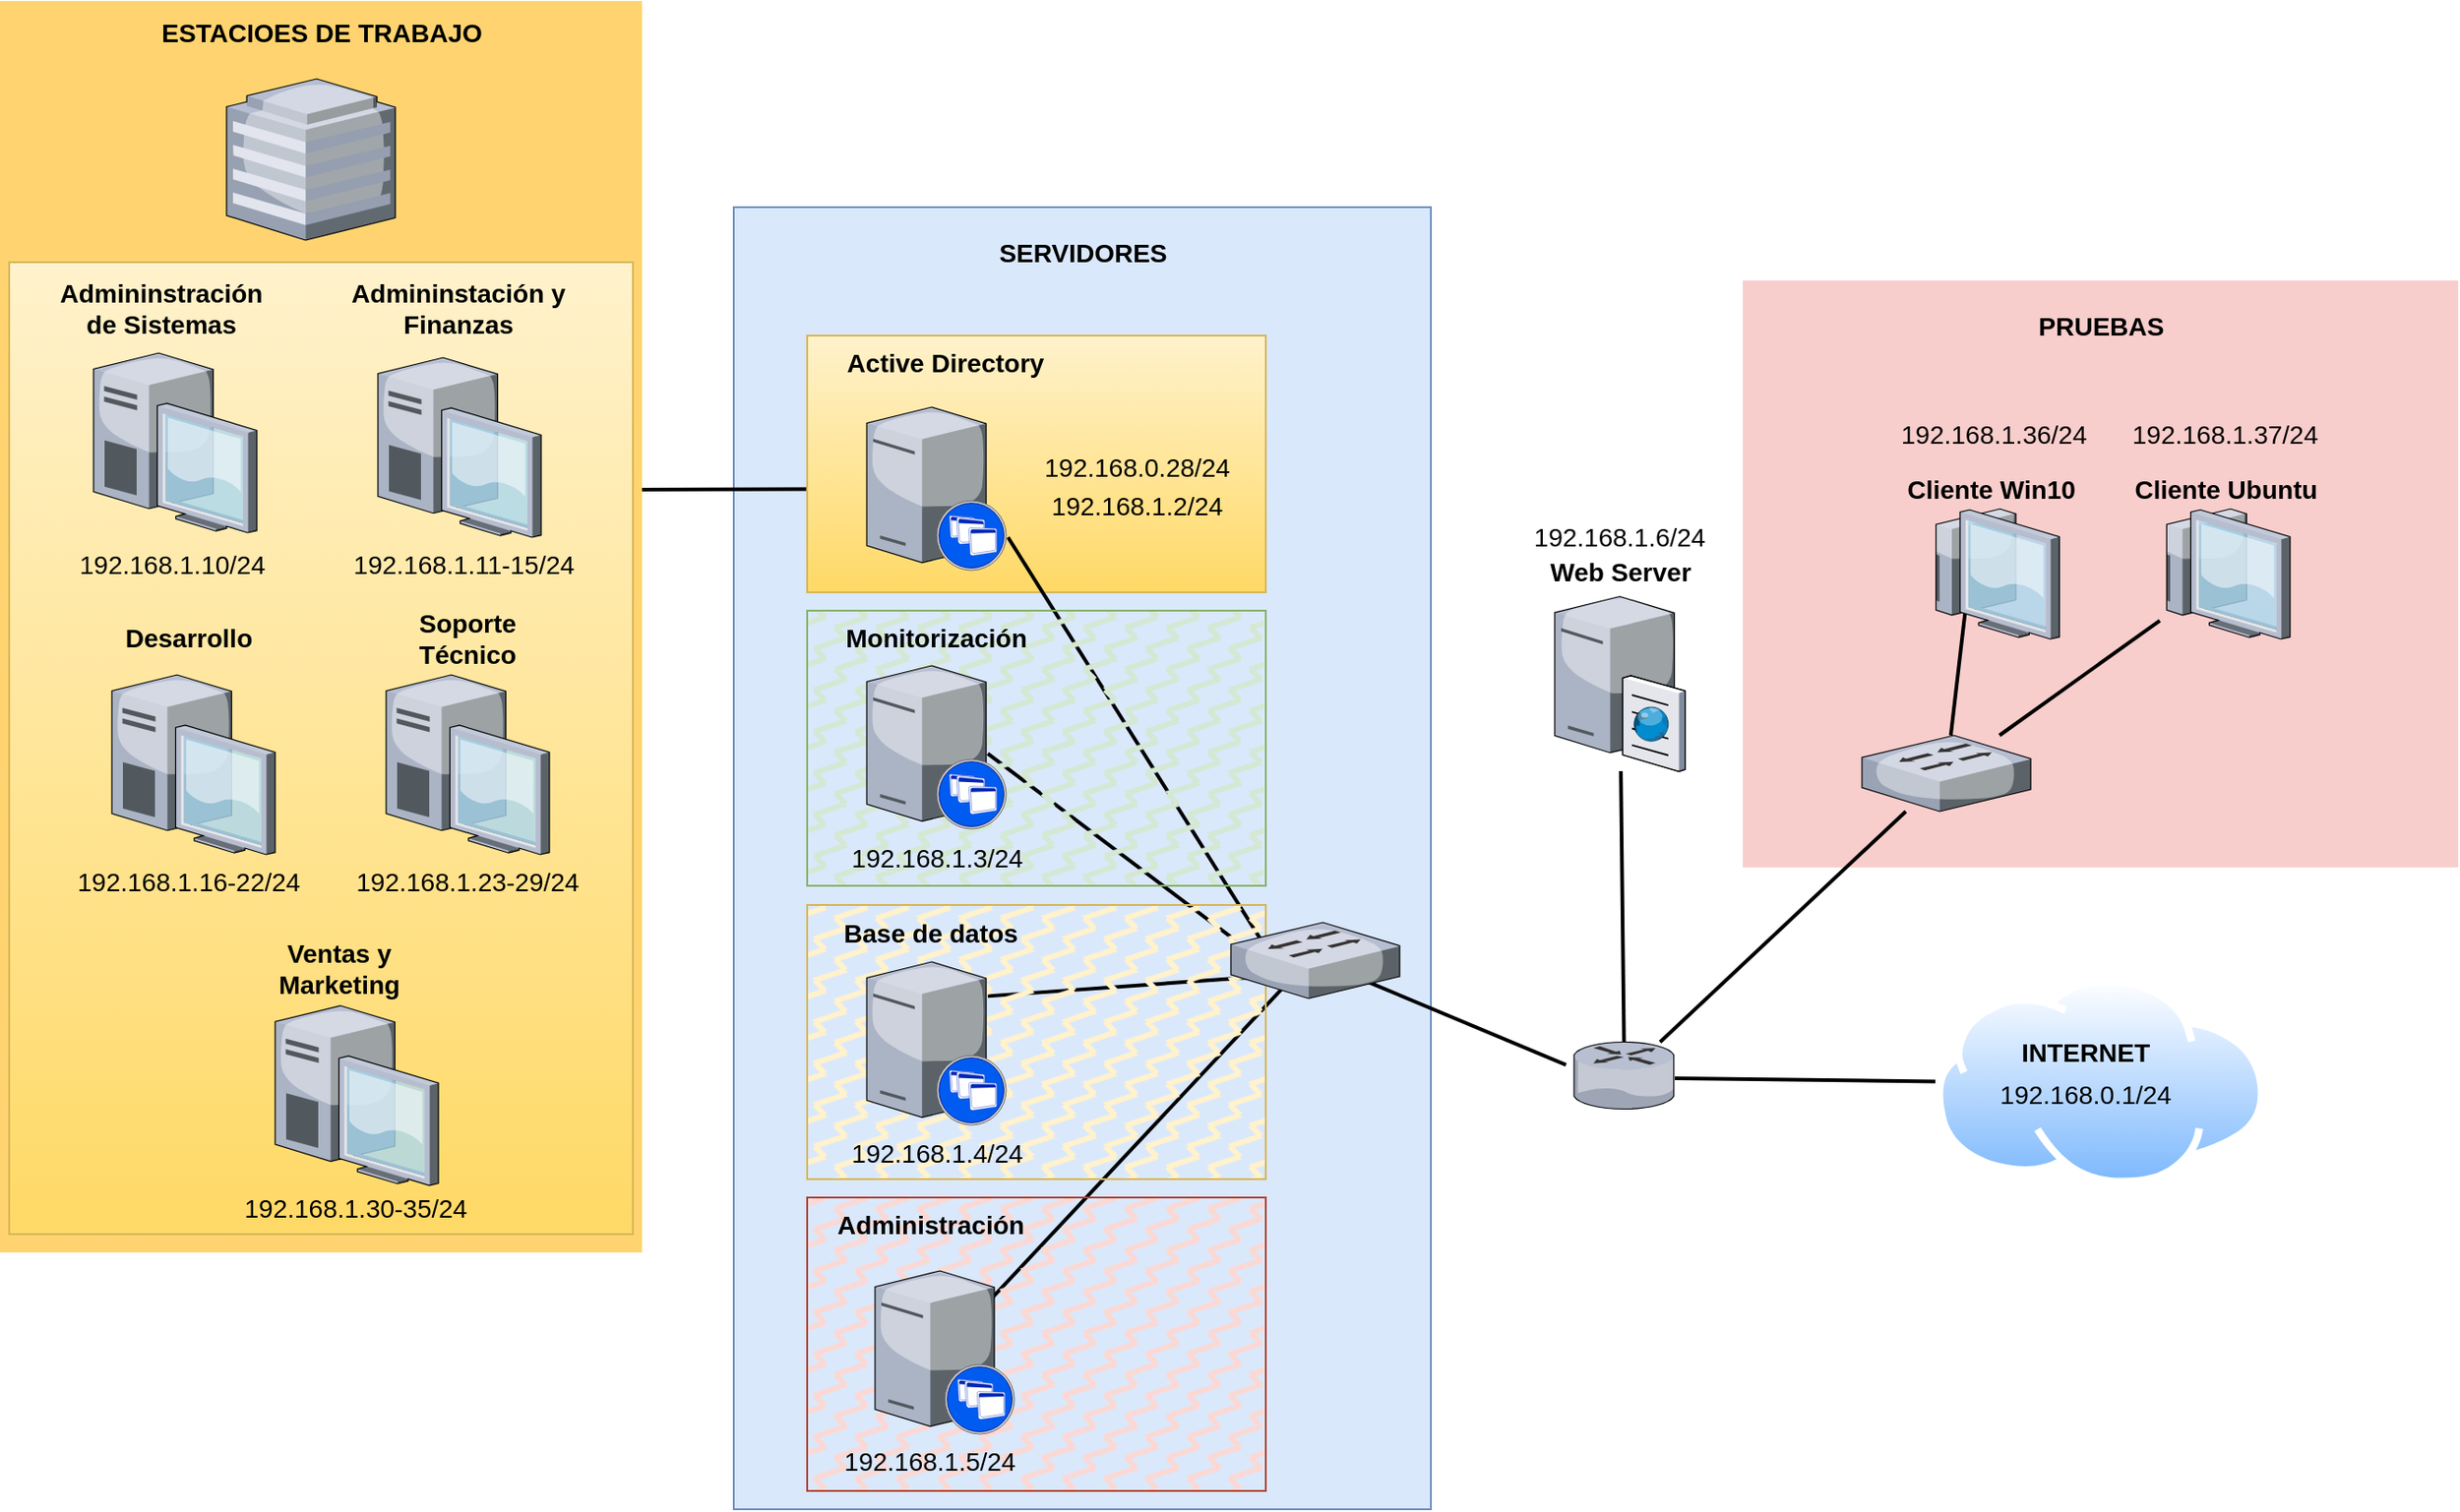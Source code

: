 <mxfile version="24.2.5" type="device">
  <diagram name="Page-1" id="e3a06f82-3646-2815-327d-82caf3d4e204">
    <mxGraphModel dx="1440" dy="1209" grid="1" gridSize="10" guides="1" tooltips="1" connect="1" arrows="1" fold="1" page="1" pageScale="1.5" pageWidth="1169" pageHeight="826" background="none" math="0" shadow="0">
      <root>
        <mxCell id="0" style=";html=1;" />
        <mxCell id="1" style=";html=1;" parent="0" />
        <mxCell id="cOvRYz7M8ksY2P5K1UBi-55" value="" style="text;html=1;align=center;verticalAlign=middle;whiteSpace=wrap;rounded=0;fillColor=#d5e8d4;strokeColor=#82b366;fillStyle=zigzag-line;gradientColor=#97d077;" vertex="1" parent="1">
          <mxGeometry x="170" y="257.5" width="330" height="522.5" as="geometry" />
        </mxCell>
        <mxCell id="6a7d8f32e03d9370-61" value="" style="whiteSpace=wrap;html=1;fillColor=#f8cecc;fontSize=14;strokeColor=none;verticalAlign=top;" parent="1" vertex="1">
          <mxGeometry x="1110" y="260" width="390" height="320" as="geometry" />
        </mxCell>
        <mxCell id="6a7d8f32e03d9370-59" value="" style="whiteSpace=wrap;html=1;fillColor=#dae8fc;fontSize=14;strokeColor=#6c8ebf;verticalAlign=top;" parent="1" vertex="1">
          <mxGeometry x="560" y="220" width="380" height="710" as="geometry" />
        </mxCell>
        <mxCell id="6a7d8f32e03d9370-57" value="" style="whiteSpace=wrap;html=1;fillColor=#FFD470;gradientColor=none;fontSize=14;strokeColor=none;verticalAlign=top;" parent="1" vertex="1">
          <mxGeometry x="160" y="107.5" width="350" height="682.5" as="geometry" />
        </mxCell>
        <mxCell id="6a7d8f32e03d9370-33" style="edgeStyle=none;rounded=0;html=1;startSize=10;endSize=10;jettySize=auto;orthogonalLoop=1;fontSize=14;endArrow=none;endFill=0;strokeWidth=2;" parent="1" target="6a7d8f32e03d9370-11" edge="1">
          <mxGeometry relative="1" as="geometry">
            <mxPoint x="510" y="374" as="sourcePoint" />
          </mxGeometry>
        </mxCell>
        <mxCell id="6a7d8f32e03d9370-51" style="edgeStyle=none;rounded=0;html=1;startSize=10;endSize=10;jettySize=auto;orthogonalLoop=1;fontSize=14;endArrow=none;endFill=0;strokeWidth=2;" parent="1" source="6a7d8f32e03d9370-13" target="6a7d8f32e03d9370-15" edge="1">
          <mxGeometry relative="1" as="geometry" />
        </mxCell>
        <mxCell id="6a7d8f32e03d9370-52" style="edgeStyle=none;rounded=0;html=1;startSize=10;endSize=10;jettySize=auto;orthogonalLoop=1;fontSize=14;endArrow=none;endFill=0;strokeWidth=2;" parent="1" source="6a7d8f32e03d9370-13" target="6a7d8f32e03d9370-26" edge="1">
          <mxGeometry relative="1" as="geometry" />
        </mxCell>
        <mxCell id="6a7d8f32e03d9370-13" value="" style="verticalLabelPosition=bottom;aspect=fixed;html=1;verticalAlign=top;strokeColor=none;shape=mxgraph.citrix.router;fillColor=#66B2FF;gradientColor=#0066CC;fontSize=14;" parent="1" vertex="1">
          <mxGeometry x="1018" y="675.25" width="55" height="36.5" as="geometry" />
        </mxCell>
        <mxCell id="6a7d8f32e03d9370-24" value="" style="verticalLabelPosition=bottom;aspect=fixed;html=1;verticalAlign=top;strokeColor=none;shape=mxgraph.citrix.hq_enterprise;fillColor=#66B2FF;gradientColor=#0066CC;fontSize=14;" parent="1" vertex="1">
          <mxGeometry x="283.5" y="150" width="92" height="88" as="geometry" />
        </mxCell>
        <mxCell id="6a7d8f32e03d9370-53" style="edgeStyle=none;rounded=0;html=1;startSize=10;endSize=10;jettySize=auto;orthogonalLoop=1;fontSize=14;endArrow=none;endFill=0;strokeWidth=2;entryX=0.282;entryY=0.746;entryDx=0;entryDy=0;entryPerimeter=0;" parent="1" source="6a7d8f32e03d9370-26" target="6a7d8f32e03d9370-29" edge="1">
          <mxGeometry relative="1" as="geometry" />
        </mxCell>
        <mxCell id="6a7d8f32e03d9370-54" style="edgeStyle=none;rounded=0;html=1;startSize=10;endSize=10;jettySize=auto;orthogonalLoop=1;fontSize=14;endArrow=none;endFill=0;strokeWidth=2;" parent="1" source="6a7d8f32e03d9370-26" target="6a7d8f32e03d9370-28" edge="1">
          <mxGeometry relative="1" as="geometry" />
        </mxCell>
        <mxCell id="6a7d8f32e03d9370-26" value="" style="verticalLabelPosition=bottom;aspect=fixed;html=1;verticalAlign=top;strokeColor=none;shape=mxgraph.citrix.switch;fillColor=#66B2FF;gradientColor=#0066CC;fontSize=14;" parent="1" vertex="1">
          <mxGeometry x="1175" y="508" width="92" height="41.5" as="geometry" />
        </mxCell>
        <mxCell id="6a7d8f32e03d9370-28" value="&lt;b&gt;Cliente Ubuntu&lt;/b&gt;" style="verticalLabelPosition=top;aspect=fixed;html=1;verticalAlign=bottom;strokeColor=none;shape=mxgraph.citrix.thin_client;fillColor=#66B2FF;gradientColor=#0066CC;fontSize=14;labelPosition=center;align=center;" parent="1" vertex="1">
          <mxGeometry x="1337.37" y="384.5" width="71" height="71" as="geometry" />
        </mxCell>
        <mxCell id="6a7d8f32e03d9370-29" value="&lt;b&gt;Cliente Win10&amp;nbsp;&lt;/b&gt;" style="verticalLabelPosition=top;aspect=fixed;html=1;verticalAlign=bottom;strokeColor=none;shape=mxgraph.citrix.thin_client;fillColor=#66B2FF;gradientColor=#0066CC;fontSize=14;labelPosition=center;align=center;" parent="1" vertex="1">
          <mxGeometry x="1211.62" y="384.5" width="71" height="71" as="geometry" />
        </mxCell>
        <mxCell id="YRP-xger0A4JUut-P3ti-2" value="" style="text;html=1;align=center;verticalAlign=middle;whiteSpace=wrap;rounded=0;fillStyle=zigzag-line;fillColor=#fff2cc;gradientColor=#ffd966;strokeColor=#d6b656;" parent="1" vertex="1">
          <mxGeometry x="600" y="290" width="250" height="140" as="geometry" />
        </mxCell>
        <mxCell id="YRP-xger0A4JUut-P3ti-42" style="edgeStyle=none;rounded=0;html=1;startSize=10;endSize=10;jettySize=auto;orthogonalLoop=1;fontSize=14;endArrow=none;endFill=0;strokeWidth=2;entryX=0.808;entryY=0.779;entryDx=0;entryDy=0;entryPerimeter=0;exitX=-0.079;exitY=0.34;exitDx=0;exitDy=0;exitPerimeter=0;" parent="1" source="6a7d8f32e03d9370-13" target="YRP-xger0A4JUut-P3ti-40" edge="1">
          <mxGeometry relative="1" as="geometry">
            <mxPoint x="1075" y="685" as="sourcePoint" />
            <mxPoint x="1209" y="560" as="targetPoint" />
          </mxGeometry>
        </mxCell>
        <mxCell id="YRP-xger0A4JUut-P3ti-43" style="edgeStyle=none;rounded=0;html=1;startSize=10;endSize=10;jettySize=auto;orthogonalLoop=1;fontSize=14;endArrow=none;endFill=0;strokeWidth=2;entryX=0.808;entryY=0.779;entryDx=0;entryDy=0;entryPerimeter=0;exitX=0.17;exitY=0.201;exitDx=0;exitDy=0;exitPerimeter=0;" parent="1" source="YRP-xger0A4JUut-P3ti-40" edge="1">
          <mxGeometry relative="1" as="geometry">
            <mxPoint x="839.5" y="466" as="sourcePoint" />
            <mxPoint x="709.5" y="400" as="targetPoint" />
          </mxGeometry>
        </mxCell>
        <mxCell id="YRP-xger0A4JUut-P3ti-44" style="edgeStyle=none;rounded=0;html=1;startSize=10;endSize=10;jettySize=auto;orthogonalLoop=1;fontSize=14;endArrow=none;endFill=0;strokeWidth=2;entryX=0.868;entryY=0.539;entryDx=0;entryDy=0;entryPerimeter=0;exitX=0.025;exitY=0.233;exitDx=0;exitDy=0;exitPerimeter=0;" parent="1" source="YRP-xger0A4JUut-P3ti-40" target="6a7d8f32e03d9370-10" edge="1">
          <mxGeometry relative="1" as="geometry">
            <mxPoint x="852" y="600" as="sourcePoint" />
            <mxPoint x="719.5" y="410" as="targetPoint" />
          </mxGeometry>
        </mxCell>
        <mxCell id="YRP-xger0A4JUut-P3ti-45" style="edgeStyle=none;rounded=0;html=1;startSize=10;endSize=10;jettySize=auto;orthogonalLoop=1;fontSize=14;endArrow=none;endFill=0;strokeWidth=2;entryX=0.868;entryY=0.21;entryDx=0;entryDy=0;entryPerimeter=0;exitX=0.109;exitY=0.723;exitDx=0;exitDy=0;exitPerimeter=0;" parent="1" source="YRP-xger0A4JUut-P3ti-40" target="6a7d8f32e03d9370-9" edge="1">
          <mxGeometry relative="1" as="geometry">
            <mxPoint x="822" y="610" as="sourcePoint" />
            <mxPoint x="713" y="547" as="targetPoint" />
          </mxGeometry>
        </mxCell>
        <mxCell id="YRP-xger0A4JUut-P3ti-46" style="edgeStyle=none;rounded=0;html=1;startSize=10;endSize=10;jettySize=auto;orthogonalLoop=1;fontSize=14;endArrow=none;endFill=0;strokeWidth=2;entryX=0.833;entryY=0.172;entryDx=0;entryDy=0;entryPerimeter=0;exitX=0.315;exitY=0.843;exitDx=0;exitDy=0;exitPerimeter=0;" parent="1" source="YRP-xger0A4JUut-P3ti-40" target="6a7d8f32e03d9370-8" edge="1">
          <mxGeometry relative="1" as="geometry">
            <mxPoint x="830" y="630" as="sourcePoint" />
            <mxPoint x="713" y="678" as="targetPoint" />
          </mxGeometry>
        </mxCell>
        <mxCell id="cOvRYz7M8ksY2P5K1UBi-3" value="" style="image;aspect=fixed;perimeter=ellipsePerimeter;html=1;align=center;shadow=0;dashed=0;spacingTop=3;image=img/lib/active_directory/internet_cloud.svg;" vertex="1" parent="1">
          <mxGeometry x="1215" y="640" width="180" height="113.4" as="geometry" />
        </mxCell>
        <mxCell id="cOvRYz7M8ksY2P5K1UBi-5" style="edgeStyle=none;rounded=0;html=1;startSize=10;endSize=10;jettySize=auto;orthogonalLoop=1;fontSize=14;endArrow=none;endFill=0;strokeWidth=2;entryX=0;entryY=0.5;entryDx=0;entryDy=0;" edge="1" parent="1" target="cOvRYz7M8ksY2P5K1UBi-3">
          <mxGeometry relative="1" as="geometry">
            <mxPoint x="1073" y="695" as="sourcePoint" />
            <mxPoint x="1196" y="692" as="targetPoint" />
          </mxGeometry>
        </mxCell>
        <mxCell id="cOvRYz7M8ksY2P5K1UBi-6" value="&lt;b&gt;&lt;font style=&quot;font-size: 14px;&quot;&gt;INTERNET&lt;/font&gt;&lt;/b&gt;" style="text;html=1;align=center;verticalAlign=middle;whiteSpace=wrap;rounded=0;" vertex="1" parent="1">
          <mxGeometry x="1267" y="665.5" width="60" height="30" as="geometry" />
        </mxCell>
        <mxCell id="cOvRYz7M8ksY2P5K1UBi-7" value="&lt;span style=&quot;font-size: 14px;&quot;&gt;&lt;b&gt;ESTACIOES DE TRABAJO&lt;/b&gt;&lt;/span&gt;" style="text;html=1;align=center;verticalAlign=middle;whiteSpace=wrap;rounded=0;" vertex="1" parent="1">
          <mxGeometry x="225.63" y="110" width="218.75" height="30" as="geometry" />
        </mxCell>
        <mxCell id="cOvRYz7M8ksY2P5K1UBi-8" value="&lt;span style=&quot;font-size: 14px;&quot;&gt;&lt;b&gt;SERVIDORES&lt;/b&gt;&lt;/span&gt;" style="text;html=1;align=center;verticalAlign=middle;whiteSpace=wrap;rounded=0;" vertex="1" parent="1">
          <mxGeometry x="668.75" y="230" width="162.5" height="30" as="geometry" />
        </mxCell>
        <mxCell id="cOvRYz7M8ksY2P5K1UBi-9" value="&lt;font style=&quot;font-size: 14px;&quot;&gt;&lt;font style=&quot;&quot;&gt;192.168.1.2&lt;/font&gt;&lt;span style=&quot;background-color: initial;&quot;&gt;/24&lt;/span&gt;&lt;/font&gt;" style="text;html=1;align=center;verticalAlign=middle;whiteSpace=wrap;rounded=0;" vertex="1" parent="1">
          <mxGeometry x="750" y="367.5" width="60" height="30" as="geometry" />
        </mxCell>
        <mxCell id="cOvRYz7M8ksY2P5K1UBi-14" value="&lt;font style=&quot;font-size: 14px;&quot;&gt;192.168.0.28/24&lt;/font&gt;" style="text;html=1;align=center;verticalAlign=middle;whiteSpace=wrap;rounded=0;" vertex="1" parent="1">
          <mxGeometry x="750" y="347" width="60" height="30" as="geometry" />
        </mxCell>
        <mxCell id="cOvRYz7M8ksY2P5K1UBi-19" value="&lt;b style=&quot;font-size: 14px;&quot;&gt;Active Directory&lt;/b&gt;" style="text;html=1;align=center;verticalAlign=middle;whiteSpace=wrap;rounded=0;" vertex="1" parent="1">
          <mxGeometry x="608.5" y="290" width="133" height="30" as="geometry" />
        </mxCell>
        <mxCell id="cOvRYz7M8ksY2P5K1UBi-26" value="&lt;span style=&quot;color: rgba(0, 0, 0, 0); font-family: monospace; font-size: 0px; text-align: start; text-wrap: nowrap;&quot;&gt;%3CmxGraphModel%3E%3Croot%3E%3CmxCell%20id%3D%220%22%2F%3E%3CmxCell%20id%3D%221%22%20parent%3D%220%22%2F%3E%3CmxCell%20id%3D%222%22%20value%3D%22%26lt%3Bfont%20style%3D%26quot%3Bfont-size%3A%2014px%3B%26quot%3B%26gt%3B%26lt%3Bb%26gt%3BMonitorizaci%C3%B3n%26amp%3Bnbsp%3B%26lt%3B%2Fb%26gt%3B%26lt%3B%2Ffont%26gt%3B%22%20style%3D%22text%3Bhtml%3D1%3Balign%3Dcenter%3BverticalAlign%3Dmiddle%3BwhiteSpace%3Dwrap%3Brounded%3D0%3B%22%20vertex%3D%221%22%20parent%3D%221%22%3E%3CmxGeometry%20x%3D%22640.5%22%20y%3D%22433.75%22%20width%3D%2260%22%20height%3D%2230%22%20as%3D%22geometry%22%2F%3E%3C%2FmxCell%3E%3C%2Froot%3E%3C%2FmxGraphModel%3E&lt;/span&gt;" style="text;html=1;align=center;verticalAlign=middle;whiteSpace=wrap;rounded=0;" vertex="1" parent="1">
          <mxGeometry x="700" y="580" width="60" height="30" as="geometry" />
        </mxCell>
        <mxCell id="cOvRYz7M8ksY2P5K1UBi-39" value="" style="text;html=1;align=center;verticalAlign=middle;whiteSpace=wrap;rounded=0;fillColor=#d5e8d4;strokeColor=#82b366;fillStyle=zigzag-line;" vertex="1" parent="1">
          <mxGeometry x="600" y="440" width="250" height="150" as="geometry" />
        </mxCell>
        <mxCell id="cOvRYz7M8ksY2P5K1UBi-40" value="&lt;b style=&quot;font-size: 14px;&quot;&gt;Monitorización&lt;/b&gt;" style="text;html=1;align=center;verticalAlign=middle;whiteSpace=wrap;rounded=0;" vertex="1" parent="1">
          <mxGeometry x="604" y="440" width="133" height="30" as="geometry" />
        </mxCell>
        <mxCell id="cOvRYz7M8ksY2P5K1UBi-41" value="&lt;font style=&quot;font-size: 14px;&quot;&gt;192.168.1.3/24&lt;/font&gt;" style="text;html=1;align=center;verticalAlign=middle;whiteSpace=wrap;rounded=0;" vertex="1" parent="1">
          <mxGeometry x="640.5" y="559.5" width="60" height="30" as="geometry" />
        </mxCell>
        <mxCell id="cOvRYz7M8ksY2P5K1UBi-42" value="" style="text;html=1;align=center;verticalAlign=middle;whiteSpace=wrap;rounded=0;fillColor=#fff2cc;strokeColor=#d6b656;fillStyle=zigzag-line;" vertex="1" parent="1">
          <mxGeometry x="600" y="600.5" width="250" height="149.5" as="geometry" />
        </mxCell>
        <mxCell id="cOvRYz7M8ksY2P5K1UBi-43" value="&lt;b style=&quot;font-size: 14px;&quot;&gt;Base de datos&lt;/b&gt;" style="text;html=1;align=center;verticalAlign=middle;whiteSpace=wrap;rounded=0;" vertex="1" parent="1">
          <mxGeometry x="600.5" y="600.5" width="133" height="30" as="geometry" />
        </mxCell>
        <mxCell id="cOvRYz7M8ksY2P5K1UBi-44" value="&lt;font style=&quot;font-size: 14px;&quot;&gt;192.168.1.4/24&lt;/font&gt;" style="text;html=1;align=center;verticalAlign=middle;whiteSpace=wrap;rounded=0;" vertex="1" parent="1">
          <mxGeometry x="640.5" y="720.5" width="60" height="30" as="geometry" />
        </mxCell>
        <mxCell id="cOvRYz7M8ksY2P5K1UBi-45" value="" style="text;html=1;align=center;verticalAlign=middle;whiteSpace=wrap;rounded=0;fillStyle=zigzag-line;fillColor=#fad9d5;strokeColor=#ae4132;" vertex="1" parent="1">
          <mxGeometry x="600" y="760" width="250" height="160" as="geometry" />
        </mxCell>
        <mxCell id="cOvRYz7M8ksY2P5K1UBi-46" value="&lt;b style=&quot;font-size: 14px;&quot;&gt;Administración&lt;/b&gt;" style="text;html=1;align=center;verticalAlign=middle;whiteSpace=wrap;rounded=0;" vertex="1" parent="1">
          <mxGeometry x="600.5" y="760" width="133" height="30" as="geometry" />
        </mxCell>
        <mxCell id="cOvRYz7M8ksY2P5K1UBi-47" value="&lt;font style=&quot;font-size: 14px;&quot;&gt;192.168.1.5/24&lt;/font&gt;" style="text;html=1;align=center;verticalAlign=middle;whiteSpace=wrap;rounded=0;" vertex="1" parent="1">
          <mxGeometry x="637" y="889" width="60" height="30" as="geometry" />
        </mxCell>
        <mxCell id="YRP-xger0A4JUut-P3ti-40" value="" style="verticalLabelPosition=bottom;aspect=fixed;html=1;verticalAlign=top;strokeColor=none;shape=mxgraph.citrix.switch;fillColor=#66B2FF;gradientColor=#0066CC;fontSize=14;" parent="1" vertex="1">
          <mxGeometry x="831" y="610" width="92" height="41.5" as="geometry" />
        </mxCell>
        <mxCell id="cOvRYz7M8ksY2P5K1UBi-56" value="" style="text;html=1;align=center;verticalAlign=middle;whiteSpace=wrap;rounded=0;fillColor=#fff2cc;strokeColor=#d6b656;fillStyle=zigzag-line;gradientColor=#ffd966;" vertex="1" parent="1">
          <mxGeometry x="165.01" y="250" width="340" height="530" as="geometry" />
        </mxCell>
        <mxCell id="YRP-xger0A4JUut-P3ti-49" value="&lt;font style=&quot;font-size: 14px;&quot;&gt;&lt;b&gt;Admininstración de Sistemas&lt;/b&gt;&lt;/font&gt;" style="text;html=1;align=center;verticalAlign=middle;whiteSpace=wrap;rounded=0;" parent="1" vertex="1">
          <mxGeometry x="194.5" y="260" width="105.5" height="30" as="geometry" />
        </mxCell>
        <mxCell id="YRP-xger0A4JUut-P3ti-57" value="&lt;b&gt;&lt;font style=&quot;font-size: 14px;&quot;&gt;Admininstación y Finanzas&lt;/font&gt;&lt;/b&gt;" style="text;html=1;align=center;verticalAlign=middle;whiteSpace=wrap;rounded=0;" parent="1" vertex="1">
          <mxGeometry x="350" y="260" width="119.5" height="30" as="geometry" />
        </mxCell>
        <mxCell id="YRP-xger0A4JUut-P3ti-47" value="&lt;b&gt;&lt;font style=&quot;font-size: 14px;&quot;&gt;Desarrollo&lt;/font&gt;&lt;/b&gt;" style="text;html=1;align=center;verticalAlign=middle;whiteSpace=wrap;rounded=0;" parent="1" vertex="1">
          <mxGeometry x="232.87" y="440" width="60" height="30" as="geometry" />
        </mxCell>
        <mxCell id="YRP-xger0A4JUut-P3ti-54" value="&lt;font style=&quot;font-size: 14px;&quot;&gt;&lt;b&gt;Soporte Técnico&lt;/b&gt;&lt;/font&gt;" style="text;html=1;align=center;verticalAlign=middle;whiteSpace=wrap;rounded=0;" parent="1" vertex="1">
          <mxGeometry x="370" y="440" width="89.5" height="30" as="geometry" />
        </mxCell>
        <mxCell id="YRP-xger0A4JUut-P3ti-22" value="" style="verticalLabelPosition=bottom;aspect=fixed;html=1;verticalAlign=top;strokeColor=none;shape=mxgraph.citrix.desktop;fillColor=#66B2FF;gradientColor=#0066CC;fontSize=14;" parent="1" vertex="1">
          <mxGeometry x="221.0" y="475" width="89" height="98" as="geometry" />
        </mxCell>
        <mxCell id="YRP-xger0A4JUut-P3ti-16" value="" style="verticalLabelPosition=bottom;aspect=fixed;html=1;verticalAlign=top;strokeColor=none;shape=mxgraph.citrix.desktop;fillColor=#66B2FF;gradientColor=#0066CC;fontSize=14;" parent="1" vertex="1">
          <mxGeometry x="370.5" y="475" width="89" height="98" as="geometry" />
        </mxCell>
        <mxCell id="cOvRYz7M8ksY2P5K1UBi-49" value="&lt;font style=&quot;font-size: 14px;&quot;&gt;&lt;font style=&quot;&quot;&gt;192.168.1.16-22&lt;/font&gt;&lt;span style=&quot;background-color: initial;&quot;&gt;/24&lt;/span&gt;&lt;/font&gt;" style="text;html=1;align=center;verticalAlign=middle;whiteSpace=wrap;rounded=0;" vertex="1" parent="1">
          <mxGeometry x="196.75" y="573" width="132.25" height="30" as="geometry" />
        </mxCell>
        <mxCell id="cOvRYz7M8ksY2P5K1UBi-53" value="&lt;font style=&quot;font-size: 14px;&quot;&gt;&lt;font style=&quot;&quot;&gt;192.168.1.23-29&lt;/font&gt;&lt;span style=&quot;background-color: initial;&quot;&gt;/24&lt;/span&gt;&lt;/font&gt;" style="text;html=1;align=center;verticalAlign=middle;whiteSpace=wrap;rounded=0;" vertex="1" parent="1">
          <mxGeometry x="348.63" y="573" width="132.25" height="30" as="geometry" />
        </mxCell>
        <mxCell id="YRP-xger0A4JUut-P3ti-56" value="&lt;font style=&quot;font-size: 14px;&quot;&gt;&lt;b&gt;Ventas y Marketing&lt;/b&gt;&lt;/font&gt;" style="text;html=1;align=center;verticalAlign=middle;whiteSpace=wrap;rounded=0;" parent="1" vertex="1">
          <mxGeometry x="300" y="620" width="89.5" height="30" as="geometry" />
        </mxCell>
        <mxCell id="YRP-xger0A4JUut-P3ti-19" value="" style="verticalLabelPosition=bottom;aspect=fixed;html=1;verticalAlign=top;strokeColor=none;shape=mxgraph.citrix.desktop;fillColor=#66B2FF;gradientColor=#0066CC;fontSize=14;" parent="1" vertex="1">
          <mxGeometry x="310.0" y="655.4" width="89" height="98" as="geometry" />
        </mxCell>
        <mxCell id="cOvRYz7M8ksY2P5K1UBi-54" value="&lt;font style=&quot;font-size: 14px;&quot;&gt;&lt;font style=&quot;&quot;&gt;192.168.1.30-35&lt;/font&gt;&lt;span style=&quot;background-color: initial;&quot;&gt;/24&lt;/span&gt;&lt;/font&gt;" style="text;html=1;align=center;verticalAlign=middle;whiteSpace=wrap;rounded=0;" vertex="1" parent="1">
          <mxGeometry x="288.38" y="750.5" width="132.25" height="30" as="geometry" />
        </mxCell>
        <mxCell id="YRP-xger0A4JUut-P3ti-20" value="" style="verticalLabelPosition=bottom;aspect=fixed;html=1;verticalAlign=top;strokeColor=none;shape=mxgraph.citrix.desktop;fillColor=#66B2FF;gradientColor=#0066CC;fontSize=14;" parent="1" vertex="1">
          <mxGeometry x="211.0" y="299.5" width="89" height="98" as="geometry" />
        </mxCell>
        <mxCell id="6a7d8f32e03d9370-4" value="" style="verticalLabelPosition=bottom;aspect=fixed;html=1;verticalAlign=top;strokeColor=none;shape=mxgraph.citrix.desktop;fillColor=#66B2FF;gradientColor=#0066CC;fontSize=14;" parent="1" vertex="1">
          <mxGeometry x="366.0" y="302.0" width="89" height="98" as="geometry" />
        </mxCell>
        <mxCell id="cOvRYz7M8ksY2P5K1UBi-48" value="&lt;font style=&quot;font-size: 14px;&quot;&gt;&lt;font style=&quot;&quot;&gt;192.168.1.10&lt;/font&gt;&lt;span style=&quot;background-color: initial;&quot;&gt;/24&lt;/span&gt;&lt;/font&gt;" style="text;html=1;align=center;verticalAlign=middle;whiteSpace=wrap;rounded=0;" vertex="1" parent="1">
          <mxGeometry x="223.5" y="400" width="60" height="30" as="geometry" />
        </mxCell>
        <mxCell id="cOvRYz7M8ksY2P5K1UBi-51" value="&lt;font style=&quot;font-size: 14px;&quot;&gt;&lt;font style=&quot;&quot;&gt;192.168.1.11-15&lt;/font&gt;&lt;span style=&quot;background-color: initial;&quot;&gt;/24&lt;/span&gt;&lt;/font&gt;" style="text;html=1;align=center;verticalAlign=middle;whiteSpace=wrap;rounded=0;" vertex="1" parent="1">
          <mxGeometry x="350" y="400" width="125.75" height="30" as="geometry" />
        </mxCell>
        <mxCell id="6a7d8f32e03d9370-11" value="" style="verticalLabelPosition=bottom;aspect=fixed;html=1;verticalAlign=top;strokeColor=none;shape=mxgraph.citrix.xenapp_server;fillColor=#66B2FF;gradientColor=#0066CC;fontSize=14;" parent="1" vertex="1">
          <mxGeometry x="632.5" y="329" width="76" height="89" as="geometry" />
        </mxCell>
        <mxCell id="6a7d8f32e03d9370-10" value="" style="verticalLabelPosition=bottom;aspect=fixed;html=1;verticalAlign=top;strokeColor=none;shape=mxgraph.citrix.xenapp_server;fillColor=#66B2FF;gradientColor=#0066CC;fontSize=14;" parent="1" vertex="1">
          <mxGeometry x="632.5" y="470" width="76" height="89" as="geometry" />
        </mxCell>
        <mxCell id="6a7d8f32e03d9370-9" value="" style="verticalLabelPosition=bottom;aspect=fixed;html=1;verticalAlign=top;strokeColor=none;shape=mxgraph.citrix.xenapp_server;fillColor=#66B2FF;gradientColor=#0066CC;fontSize=14;" parent="1" vertex="1">
          <mxGeometry x="632.5" y="631.5" width="76" height="89" as="geometry" />
        </mxCell>
        <mxCell id="6a7d8f32e03d9370-8" value="" style="verticalLabelPosition=bottom;aspect=fixed;html=1;verticalAlign=top;strokeColor=none;shape=mxgraph.citrix.xenapp_server;fillColor=#66B2FF;gradientColor=#0066CC;fontSize=14;" parent="1" vertex="1">
          <mxGeometry x="637.0" y="800" width="76" height="89" as="geometry" />
        </mxCell>
        <mxCell id="cOvRYz7M8ksY2P5K1UBi-59" value="&lt;span style=&quot;font-size: 14px;&quot;&gt;&lt;b&gt;PRUEBAS&lt;/b&gt;&lt;/span&gt;" style="text;html=1;align=center;verticalAlign=middle;whiteSpace=wrap;rounded=0;" vertex="1" parent="1">
          <mxGeometry x="1223.75" y="269.5" width="162.5" height="30" as="geometry" />
        </mxCell>
        <mxCell id="cOvRYz7M8ksY2P5K1UBi-63" value="&lt;font style=&quot;font-size: 14px;&quot;&gt;&lt;font style=&quot;&quot;&gt;192.168.1.36&lt;/font&gt;&lt;span style=&quot;background-color: initial;&quot;&gt;/24&lt;/span&gt;&lt;/font&gt;" style="text;html=1;align=center;verticalAlign=middle;whiteSpace=wrap;rounded=0;" vertex="1" parent="1">
          <mxGeometry x="1184.25" y="329" width="125.75" height="30" as="geometry" />
        </mxCell>
        <mxCell id="cOvRYz7M8ksY2P5K1UBi-64" value="&lt;font style=&quot;font-size: 14px;&quot;&gt;&lt;font style=&quot;&quot;&gt;192.168.1.37&lt;/font&gt;&lt;span style=&quot;background-color: initial;&quot;&gt;/24&lt;/span&gt;&lt;/font&gt;" style="text;html=1;align=center;verticalAlign=middle;whiteSpace=wrap;rounded=0;" vertex="1" parent="1">
          <mxGeometry x="1310" y="329" width="125.75" height="30" as="geometry" />
        </mxCell>
        <mxCell id="cOvRYz7M8ksY2P5K1UBi-65" value="&lt;font style=&quot;font-size: 14px;&quot;&gt;192.168.0.1/24&lt;/font&gt;" style="text;html=1;align=center;verticalAlign=middle;whiteSpace=wrap;rounded=0;" vertex="1" parent="1">
          <mxGeometry x="1267" y="689.4" width="60" height="30" as="geometry" />
        </mxCell>
        <mxCell id="cOvRYz7M8ksY2P5K1UBi-66" value="&lt;font style=&quot;font-size: 14px;&quot;&gt;192.168.1.6/24&lt;/font&gt;" style="text;html=1;align=center;verticalAlign=middle;whiteSpace=wrap;rounded=0;" vertex="1" parent="1">
          <mxGeometry x="1013" y="384.5" width="60" height="30" as="geometry" />
        </mxCell>
        <mxCell id="6a7d8f32e03d9370-15" value="&lt;b&gt;Web Server&lt;/b&gt;" style="verticalLabelPosition=top;aspect=fixed;html=1;verticalAlign=bottom;strokeColor=none;shape=mxgraph.citrix.cache_server;fillColor=#66B2FF;gradientColor=#0066CC;fontSize=14;labelPosition=center;align=center;" parent="1" vertex="1">
          <mxGeometry x="1007.5" y="430" width="71" height="97.5" as="geometry" />
        </mxCell>
      </root>
    </mxGraphModel>
  </diagram>
</mxfile>
